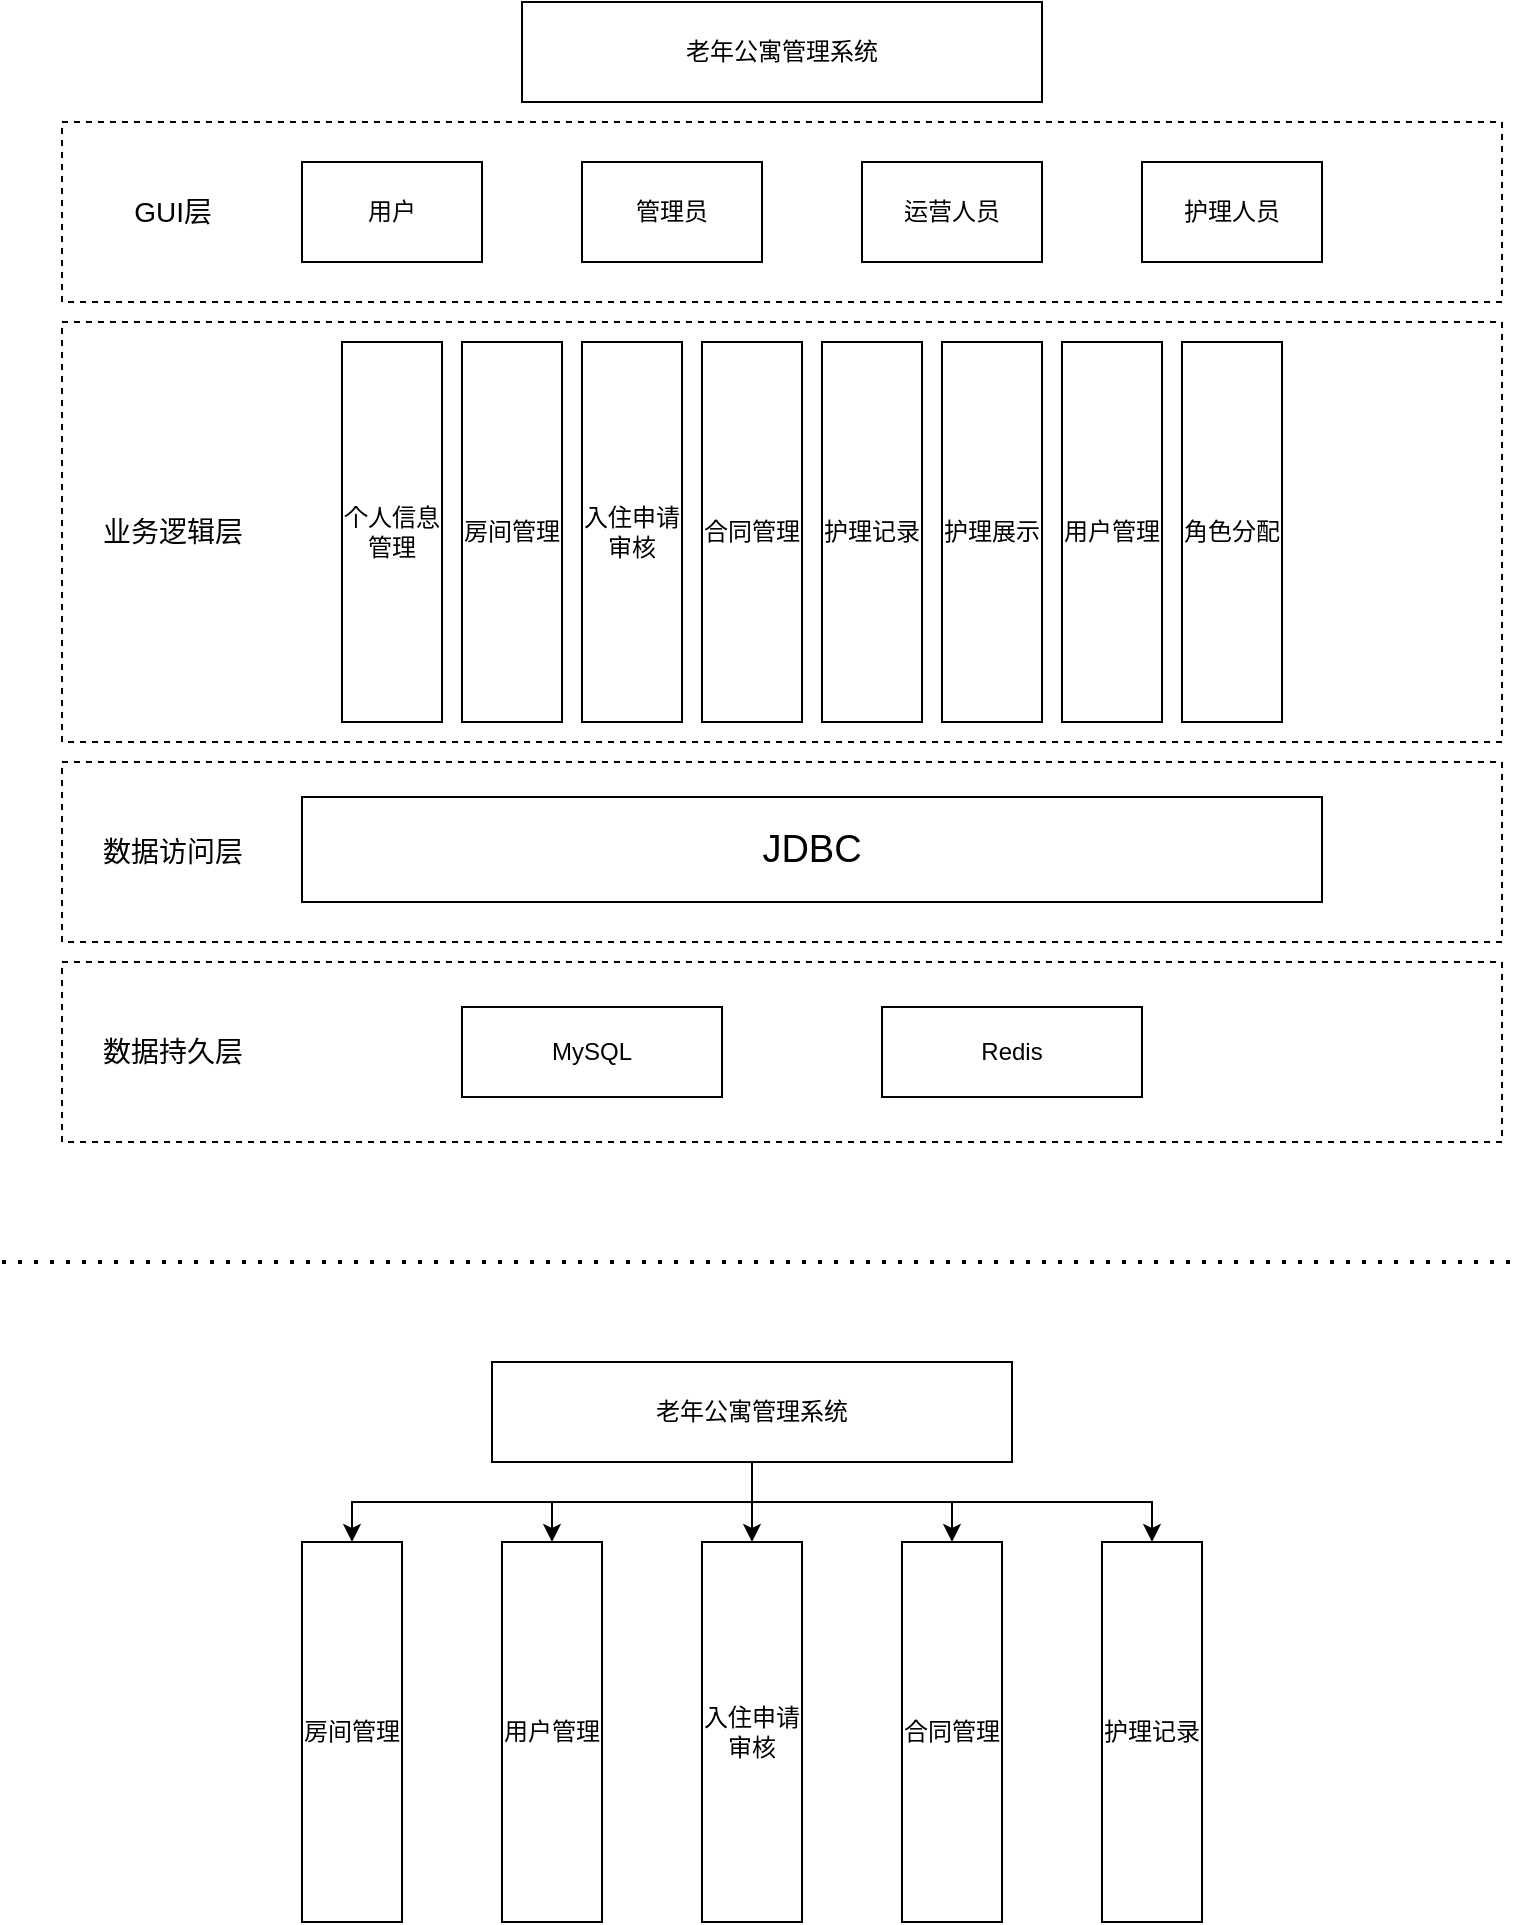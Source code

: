 <mxfile version="21.0.10" type="github">
  <diagram name="第 1 页" id="YWF56kD7X21CZKScaTIJ">
    <mxGraphModel dx="1168" dy="646" grid="1" gridSize="10" guides="1" tooltips="1" connect="1" arrows="1" fold="1" page="1" pageScale="1" pageWidth="827" pageHeight="1169" math="0" shadow="0">
      <root>
        <mxCell id="0" />
        <mxCell id="1" parent="0" />
        <mxCell id="AOLF8R2JMbUTKK3T4jWs-1" value="老年公寓管理系统" style="rounded=0;whiteSpace=wrap;html=1;" parent="1" vertex="1">
          <mxGeometry x="310" y="30" width="260" height="50" as="geometry" />
        </mxCell>
        <mxCell id="AOLF8R2JMbUTKK3T4jWs-2" value="" style="rounded=0;whiteSpace=wrap;html=1;dashed=1;" parent="1" vertex="1">
          <mxGeometry x="80" y="90" width="720" height="90" as="geometry" />
        </mxCell>
        <mxCell id="AOLF8R2JMbUTKK3T4jWs-3" value="GUI层" style="text;html=1;align=center;verticalAlign=middle;resizable=0;points=[];autosize=1;strokeColor=none;fillColor=none;fontSize=14;" parent="1" vertex="1">
          <mxGeometry x="105" y="120" width="60" height="30" as="geometry" />
        </mxCell>
        <mxCell id="AOLF8R2JMbUTKK3T4jWs-4" value="用户" style="rounded=0;whiteSpace=wrap;html=1;" parent="1" vertex="1">
          <mxGeometry x="200" y="110" width="90" height="50" as="geometry" />
        </mxCell>
        <mxCell id="AOLF8R2JMbUTKK3T4jWs-5" value="管理员" style="rounded=0;whiteSpace=wrap;html=1;" parent="1" vertex="1">
          <mxGeometry x="340" y="110" width="90" height="50" as="geometry" />
        </mxCell>
        <mxCell id="AOLF8R2JMbUTKK3T4jWs-6" value="运营人员" style="rounded=0;whiteSpace=wrap;html=1;" parent="1" vertex="1">
          <mxGeometry x="480" y="110" width="90" height="50" as="geometry" />
        </mxCell>
        <mxCell id="AOLF8R2JMbUTKK3T4jWs-7" value="护理人员" style="rounded=0;whiteSpace=wrap;html=1;" parent="1" vertex="1">
          <mxGeometry x="620" y="110" width="90" height="50" as="geometry" />
        </mxCell>
        <mxCell id="AOLF8R2JMbUTKK3T4jWs-8" value="" style="rounded=0;whiteSpace=wrap;html=1;dashed=1;verticalAlign=middle;horizontal=1;align=right;" parent="1" vertex="1">
          <mxGeometry x="80" y="190" width="720" height="210" as="geometry" />
        </mxCell>
        <mxCell id="AOLF8R2JMbUTKK3T4jWs-9" value="业务逻辑层" style="text;html=1;align=center;verticalAlign=middle;resizable=0;points=[];autosize=1;strokeColor=none;fillColor=none;fontSize=14;" parent="1" vertex="1">
          <mxGeometry x="90" y="280" width="90" height="30" as="geometry" />
        </mxCell>
        <mxCell id="AOLF8R2JMbUTKK3T4jWs-10" value="个人信息管理" style="rounded=0;html=1;align=center;verticalAlign=middle;whiteSpace=wrap;horizontal=1;direction=east;flipV=0;flipH=1;" parent="1" vertex="1">
          <mxGeometry x="220" y="200" width="50" height="190" as="geometry" />
        </mxCell>
        <mxCell id="AOLF8R2JMbUTKK3T4jWs-11" value="房间管理" style="rounded=0;html=1;align=center;verticalAlign=middle;whiteSpace=wrap;horizontal=1;direction=east;flipV=0;flipH=1;" parent="1" vertex="1">
          <mxGeometry x="280" y="200" width="50" height="190" as="geometry" />
        </mxCell>
        <mxCell id="AOLF8R2JMbUTKK3T4jWs-12" value="入住申请审核" style="rounded=0;html=1;align=center;verticalAlign=middle;whiteSpace=wrap;horizontal=1;direction=east;flipV=0;flipH=1;" parent="1" vertex="1">
          <mxGeometry x="340" y="200" width="50" height="190" as="geometry" />
        </mxCell>
        <mxCell id="AOLF8R2JMbUTKK3T4jWs-13" value="合同管理" style="rounded=0;html=1;align=center;verticalAlign=middle;whiteSpace=wrap;horizontal=1;direction=east;flipV=0;flipH=1;" parent="1" vertex="1">
          <mxGeometry x="400" y="200" width="50" height="190" as="geometry" />
        </mxCell>
        <mxCell id="AOLF8R2JMbUTKK3T4jWs-14" value="护理记录" style="rounded=0;html=1;align=center;verticalAlign=middle;whiteSpace=wrap;horizontal=1;direction=east;flipV=0;flipH=1;" parent="1" vertex="1">
          <mxGeometry x="460" y="200" width="50" height="190" as="geometry" />
        </mxCell>
        <mxCell id="AOLF8R2JMbUTKK3T4jWs-15" value="护理展示" style="rounded=0;html=1;align=center;verticalAlign=middle;whiteSpace=wrap;horizontal=1;direction=east;flipV=0;flipH=1;" parent="1" vertex="1">
          <mxGeometry x="520" y="200" width="50" height="190" as="geometry" />
        </mxCell>
        <mxCell id="AOLF8R2JMbUTKK3T4jWs-16" value="用户管理" style="rounded=0;html=1;align=center;verticalAlign=middle;whiteSpace=wrap;horizontal=1;direction=east;flipV=0;flipH=1;" parent="1" vertex="1">
          <mxGeometry x="580" y="200" width="50" height="190" as="geometry" />
        </mxCell>
        <mxCell id="AOLF8R2JMbUTKK3T4jWs-17" value="角色分配" style="rounded=0;html=1;align=center;verticalAlign=middle;whiteSpace=wrap;horizontal=1;direction=east;flipV=0;flipH=1;" parent="1" vertex="1">
          <mxGeometry x="640" y="200" width="50" height="190" as="geometry" />
        </mxCell>
        <mxCell id="AOLF8R2JMbUTKK3T4jWs-18" value="" style="rounded=0;whiteSpace=wrap;html=1;dashed=1;" parent="1" vertex="1">
          <mxGeometry x="80" y="410" width="720" height="90" as="geometry" />
        </mxCell>
        <mxCell id="AOLF8R2JMbUTKK3T4jWs-19" value="数据访问层" style="text;html=1;align=center;verticalAlign=middle;resizable=0;points=[];autosize=1;strokeColor=none;fillColor=none;fontSize=14;" parent="1" vertex="1">
          <mxGeometry x="90" y="440" width="90" height="30" as="geometry" />
        </mxCell>
        <mxCell id="AOLF8R2JMbUTKK3T4jWs-20" value="&lt;font style=&quot;font-size: 19px;&quot;&gt;JDBC&lt;/font&gt;" style="rounded=0;whiteSpace=wrap;html=1;" parent="1" vertex="1">
          <mxGeometry x="200" y="427.5" width="510" height="52.5" as="geometry" />
        </mxCell>
        <mxCell id="AOLF8R2JMbUTKK3T4jWs-21" value="" style="rounded=0;whiteSpace=wrap;html=1;dashed=1;" parent="1" vertex="1">
          <mxGeometry x="80" y="510" width="720" height="90" as="geometry" />
        </mxCell>
        <mxCell id="AOLF8R2JMbUTKK3T4jWs-23" value="数据持久层" style="text;html=1;align=center;verticalAlign=middle;resizable=0;points=[];autosize=1;strokeColor=none;fillColor=none;fontSize=14;" parent="1" vertex="1">
          <mxGeometry x="90" y="540" width="90" height="30" as="geometry" />
        </mxCell>
        <mxCell id="AOLF8R2JMbUTKK3T4jWs-24" value="MySQL" style="rounded=0;whiteSpace=wrap;html=1;" parent="1" vertex="1">
          <mxGeometry x="280" y="532.5" width="130" height="45" as="geometry" />
        </mxCell>
        <mxCell id="AOLF8R2JMbUTKK3T4jWs-25" value="Redis" style="rounded=0;whiteSpace=wrap;html=1;" parent="1" vertex="1">
          <mxGeometry x="490" y="532.5" width="130" height="45" as="geometry" />
        </mxCell>
        <mxCell id="98F4Xp-bbIbPd_K5y625-13" value="" style="edgeStyle=orthogonalEdgeStyle;rounded=0;orthogonalLoop=1;jettySize=auto;html=1;" edge="1" parent="1" source="98F4Xp-bbIbPd_K5y625-2" target="98F4Xp-bbIbPd_K5y625-11">
          <mxGeometry relative="1" as="geometry" />
        </mxCell>
        <mxCell id="98F4Xp-bbIbPd_K5y625-14" style="edgeStyle=orthogonalEdgeStyle;rounded=0;orthogonalLoop=1;jettySize=auto;html=1;entryX=0.5;entryY=0;entryDx=0;entryDy=0;" edge="1" parent="1" source="98F4Xp-bbIbPd_K5y625-2" target="98F4Xp-bbIbPd_K5y625-7">
          <mxGeometry relative="1" as="geometry" />
        </mxCell>
        <mxCell id="98F4Xp-bbIbPd_K5y625-15" style="edgeStyle=orthogonalEdgeStyle;rounded=0;orthogonalLoop=1;jettySize=auto;html=1;" edge="1" parent="1" source="98F4Xp-bbIbPd_K5y625-2" target="98F4Xp-bbIbPd_K5y625-9">
          <mxGeometry relative="1" as="geometry" />
        </mxCell>
        <mxCell id="98F4Xp-bbIbPd_K5y625-17" style="edgeStyle=orthogonalEdgeStyle;rounded=0;orthogonalLoop=1;jettySize=auto;html=1;" edge="1" parent="1" source="98F4Xp-bbIbPd_K5y625-2" target="98F4Xp-bbIbPd_K5y625-6">
          <mxGeometry relative="1" as="geometry">
            <Array as="points">
              <mxPoint x="425" y="780" />
              <mxPoint x="225" y="780" />
            </Array>
          </mxGeometry>
        </mxCell>
        <mxCell id="98F4Xp-bbIbPd_K5y625-18" style="edgeStyle=orthogonalEdgeStyle;rounded=0;orthogonalLoop=1;jettySize=auto;html=1;" edge="1" parent="1" source="98F4Xp-bbIbPd_K5y625-2" target="98F4Xp-bbIbPd_K5y625-10">
          <mxGeometry relative="1" as="geometry">
            <Array as="points">
              <mxPoint x="425" y="780" />
              <mxPoint x="625" y="780" />
            </Array>
          </mxGeometry>
        </mxCell>
        <mxCell id="98F4Xp-bbIbPd_K5y625-2" value="老年公寓管理系统" style="rounded=0;whiteSpace=wrap;html=1;" vertex="1" parent="1">
          <mxGeometry x="295" y="710" width="260" height="50" as="geometry" />
        </mxCell>
        <mxCell id="98F4Xp-bbIbPd_K5y625-5" value="" style="endArrow=none;dashed=1;html=1;dashPattern=1 3;strokeWidth=2;rounded=0;" edge="1" parent="1">
          <mxGeometry width="50" height="50" relative="1" as="geometry">
            <mxPoint x="50" y="660" as="sourcePoint" />
            <mxPoint x="810" y="660" as="targetPoint" />
          </mxGeometry>
        </mxCell>
        <mxCell id="98F4Xp-bbIbPd_K5y625-6" value="房间管理" style="rounded=0;html=1;align=center;verticalAlign=middle;whiteSpace=wrap;horizontal=1;direction=east;flipV=0;flipH=1;" vertex="1" parent="1">
          <mxGeometry x="200" y="800" width="50" height="190" as="geometry" />
        </mxCell>
        <mxCell id="98F4Xp-bbIbPd_K5y625-7" value="用户管理" style="rounded=0;html=1;align=center;verticalAlign=middle;whiteSpace=wrap;horizontal=1;direction=east;flipV=0;flipH=1;" vertex="1" parent="1">
          <mxGeometry x="300" y="800" width="50" height="190" as="geometry" />
        </mxCell>
        <mxCell id="98F4Xp-bbIbPd_K5y625-9" value="合同管理" style="rounded=0;html=1;align=center;verticalAlign=middle;whiteSpace=wrap;horizontal=1;direction=east;flipV=0;flipH=1;" vertex="1" parent="1">
          <mxGeometry x="500" y="800" width="50" height="190" as="geometry" />
        </mxCell>
        <mxCell id="98F4Xp-bbIbPd_K5y625-10" value="护理记录" style="rounded=0;html=1;align=center;verticalAlign=middle;whiteSpace=wrap;horizontal=1;direction=east;flipV=0;flipH=1;" vertex="1" parent="1">
          <mxGeometry x="600" y="800" width="50" height="190" as="geometry" />
        </mxCell>
        <mxCell id="98F4Xp-bbIbPd_K5y625-11" value="入住申请审核" style="rounded=0;html=1;align=center;verticalAlign=middle;whiteSpace=wrap;horizontal=1;direction=east;flipV=0;flipH=1;" vertex="1" parent="1">
          <mxGeometry x="400" y="800" width="50" height="190" as="geometry" />
        </mxCell>
      </root>
    </mxGraphModel>
  </diagram>
</mxfile>
